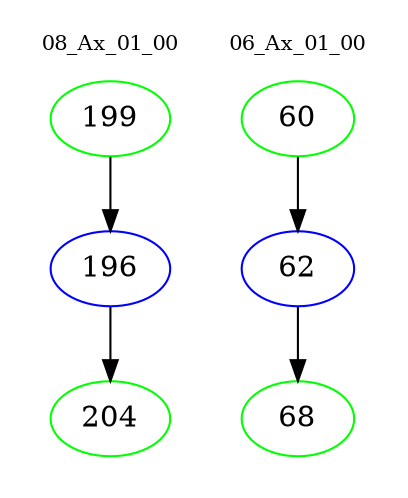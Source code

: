 digraph{
subgraph cluster_0 {
color = white
label = "08_Ax_01_00";
fontsize=10;
T0_199 [label="199", color="green"]
T0_199 -> T0_196 [color="black"]
T0_196 [label="196", color="blue"]
T0_196 -> T0_204 [color="black"]
T0_204 [label="204", color="green"]
}
subgraph cluster_1 {
color = white
label = "06_Ax_01_00";
fontsize=10;
T1_60 [label="60", color="green"]
T1_60 -> T1_62 [color="black"]
T1_62 [label="62", color="blue"]
T1_62 -> T1_68 [color="black"]
T1_68 [label="68", color="green"]
}
}
